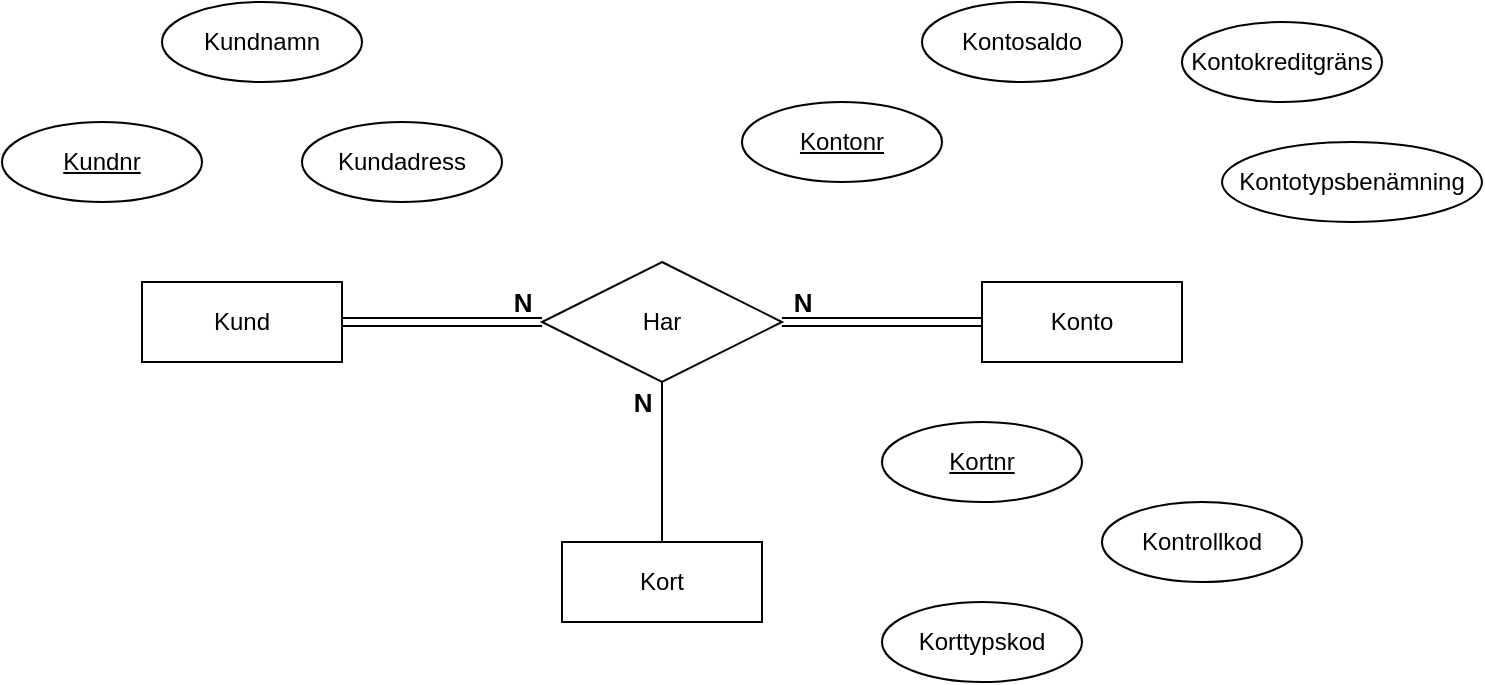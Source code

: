 <mxfile version="13.10.0" type="github">
  <diagram id="R2lEEEUBdFMjLlhIrx00" name="ER Bank">
    <mxGraphModel dx="801" dy="433" grid="1" gridSize="10" guides="1" tooltips="1" connect="1" arrows="1" fold="1" page="1" pageScale="1" pageWidth="827" pageHeight="1169" math="0" shadow="0" extFonts="Permanent Marker^https://fonts.googleapis.com/css?family=Permanent+Marker">
      <root>
        <mxCell id="0" />
        <mxCell id="1" parent="0" />
        <mxCell id="RgS6wVVnpnccaiiTrmtR-4" value="" style="edgeStyle=orthogonalEdgeStyle;shape=link;rounded=0;orthogonalLoop=1;jettySize=auto;html=1;" edge="1" parent="1" source="RgS6wVVnpnccaiiTrmtR-1" target="RgS6wVVnpnccaiiTrmtR-2">
          <mxGeometry relative="1" as="geometry" />
        </mxCell>
        <mxCell id="RgS6wVVnpnccaiiTrmtR-1" value="Kund" style="whiteSpace=wrap;html=1;align=center;" vertex="1" parent="1">
          <mxGeometry x="80" y="160" width="100" height="40" as="geometry" />
        </mxCell>
        <mxCell id="RgS6wVVnpnccaiiTrmtR-5" value="" style="edgeStyle=orthogonalEdgeStyle;shape=link;rounded=0;orthogonalLoop=1;jettySize=auto;html=1;" edge="1" parent="1" source="RgS6wVVnpnccaiiTrmtR-2" target="RgS6wVVnpnccaiiTrmtR-3">
          <mxGeometry relative="1" as="geometry" />
        </mxCell>
        <mxCell id="RgS6wVVnpnccaiiTrmtR-2" value="Har" style="shape=rhombus;perimeter=rhombusPerimeter;whiteSpace=wrap;html=1;align=center;" vertex="1" parent="1">
          <mxGeometry x="280" y="150" width="120" height="60" as="geometry" />
        </mxCell>
        <mxCell id="RgS6wVVnpnccaiiTrmtR-3" value="Konto" style="whiteSpace=wrap;html=1;align=center;" vertex="1" parent="1">
          <mxGeometry x="500" y="160" width="100" height="40" as="geometry" />
        </mxCell>
        <mxCell id="RgS6wVVnpnccaiiTrmtR-6" value="Kort" style="whiteSpace=wrap;html=1;align=center;" vertex="1" parent="1">
          <mxGeometry x="290" y="290" width="100" height="40" as="geometry" />
        </mxCell>
        <mxCell id="RgS6wVVnpnccaiiTrmtR-7" value="" style="endArrow=none;html=1;rounded=0;exitX=0.5;exitY=0;exitDx=0;exitDy=0;entryX=0.5;entryY=1;entryDx=0;entryDy=0;" edge="1" parent="1" source="RgS6wVVnpnccaiiTrmtR-6" target="RgS6wVVnpnccaiiTrmtR-2">
          <mxGeometry relative="1" as="geometry">
            <mxPoint x="330" y="230" as="sourcePoint" />
            <mxPoint x="490" y="230" as="targetPoint" />
          </mxGeometry>
        </mxCell>
        <mxCell id="RgS6wVVnpnccaiiTrmtR-8" value="&lt;font style=&quot;font-size: 13px;&quot;&gt;&lt;b style=&quot;font-size: 13px;&quot;&gt;N&lt;/b&gt;&lt;/font&gt;" style="text;html=1;resizable=0;autosize=1;align=center;verticalAlign=middle;points=[];fillColor=none;strokeColor=none;rounded=0;fontSize=13;" vertex="1" parent="1">
          <mxGeometry x="260" y="160" width="20" height="20" as="geometry" />
        </mxCell>
        <mxCell id="RgS6wVVnpnccaiiTrmtR-9" value="&lt;font style=&quot;font-size: 13px;&quot;&gt;&lt;b style=&quot;font-size: 13px;&quot;&gt;N&lt;/b&gt;&lt;/font&gt;" style="text;html=1;resizable=0;autosize=1;align=center;verticalAlign=middle;points=[];fillColor=none;strokeColor=none;rounded=0;fontSize=13;" vertex="1" parent="1">
          <mxGeometry x="400" y="160" width="20" height="20" as="geometry" />
        </mxCell>
        <mxCell id="RgS6wVVnpnccaiiTrmtR-10" value="&lt;font style=&quot;font-size: 13px;&quot;&gt;&lt;b style=&quot;font-size: 13px;&quot;&gt;N&lt;/b&gt;&lt;/font&gt;" style="text;html=1;resizable=0;autosize=1;align=center;verticalAlign=middle;points=[];fillColor=none;strokeColor=none;rounded=0;fontSize=13;" vertex="1" parent="1">
          <mxGeometry x="320" y="210" width="20" height="20" as="geometry" />
        </mxCell>
        <mxCell id="RgS6wVVnpnccaiiTrmtR-11" value="&lt;u&gt;Kundnr&lt;/u&gt;" style="ellipse;whiteSpace=wrap;html=1;align=center;" vertex="1" parent="1">
          <mxGeometry x="10" y="80" width="100" height="40" as="geometry" />
        </mxCell>
        <mxCell id="RgS6wVVnpnccaiiTrmtR-12" value="Kundnamn" style="ellipse;whiteSpace=wrap;html=1;align=center;" vertex="1" parent="1">
          <mxGeometry x="90" y="20" width="100" height="40" as="geometry" />
        </mxCell>
        <mxCell id="RgS6wVVnpnccaiiTrmtR-13" value="Kundadress" style="ellipse;whiteSpace=wrap;html=1;align=center;" vertex="1" parent="1">
          <mxGeometry x="160" y="80" width="100" height="40" as="geometry" />
        </mxCell>
        <mxCell id="RgS6wVVnpnccaiiTrmtR-14" value="&lt;u&gt;Kontonr&lt;/u&gt;" style="ellipse;whiteSpace=wrap;html=1;align=center;" vertex="1" parent="1">
          <mxGeometry x="380" y="70" width="100" height="40" as="geometry" />
        </mxCell>
        <mxCell id="RgS6wVVnpnccaiiTrmtR-15" value="Kontosaldo" style="ellipse;whiteSpace=wrap;html=1;align=center;" vertex="1" parent="1">
          <mxGeometry x="470" y="20" width="100" height="40" as="geometry" />
        </mxCell>
        <mxCell id="RgS6wVVnpnccaiiTrmtR-16" value="Kontokreditgräns" style="ellipse;whiteSpace=wrap;html=1;align=center;" vertex="1" parent="1">
          <mxGeometry x="600" y="30" width="100" height="40" as="geometry" />
        </mxCell>
        <mxCell id="RgS6wVVnpnccaiiTrmtR-17" value="Kontotypsbenämning" style="ellipse;whiteSpace=wrap;html=1;align=center;" vertex="1" parent="1">
          <mxGeometry x="620" y="90" width="130" height="40" as="geometry" />
        </mxCell>
        <mxCell id="RgS6wVVnpnccaiiTrmtR-18" value="&lt;u&gt;Kortnr&lt;/u&gt;" style="ellipse;whiteSpace=wrap;html=1;align=center;" vertex="1" parent="1">
          <mxGeometry x="450" y="230" width="100" height="40" as="geometry" />
        </mxCell>
        <mxCell id="RgS6wVVnpnccaiiTrmtR-19" value="Kontrollkod" style="ellipse;whiteSpace=wrap;html=1;align=center;" vertex="1" parent="1">
          <mxGeometry x="560" y="270" width="100" height="40" as="geometry" />
        </mxCell>
        <mxCell id="RgS6wVVnpnccaiiTrmtR-20" value="Korttypskod" style="ellipse;whiteSpace=wrap;html=1;align=center;" vertex="1" parent="1">
          <mxGeometry x="450" y="320" width="100" height="40" as="geometry" />
        </mxCell>
      </root>
    </mxGraphModel>
  </diagram>
</mxfile>
